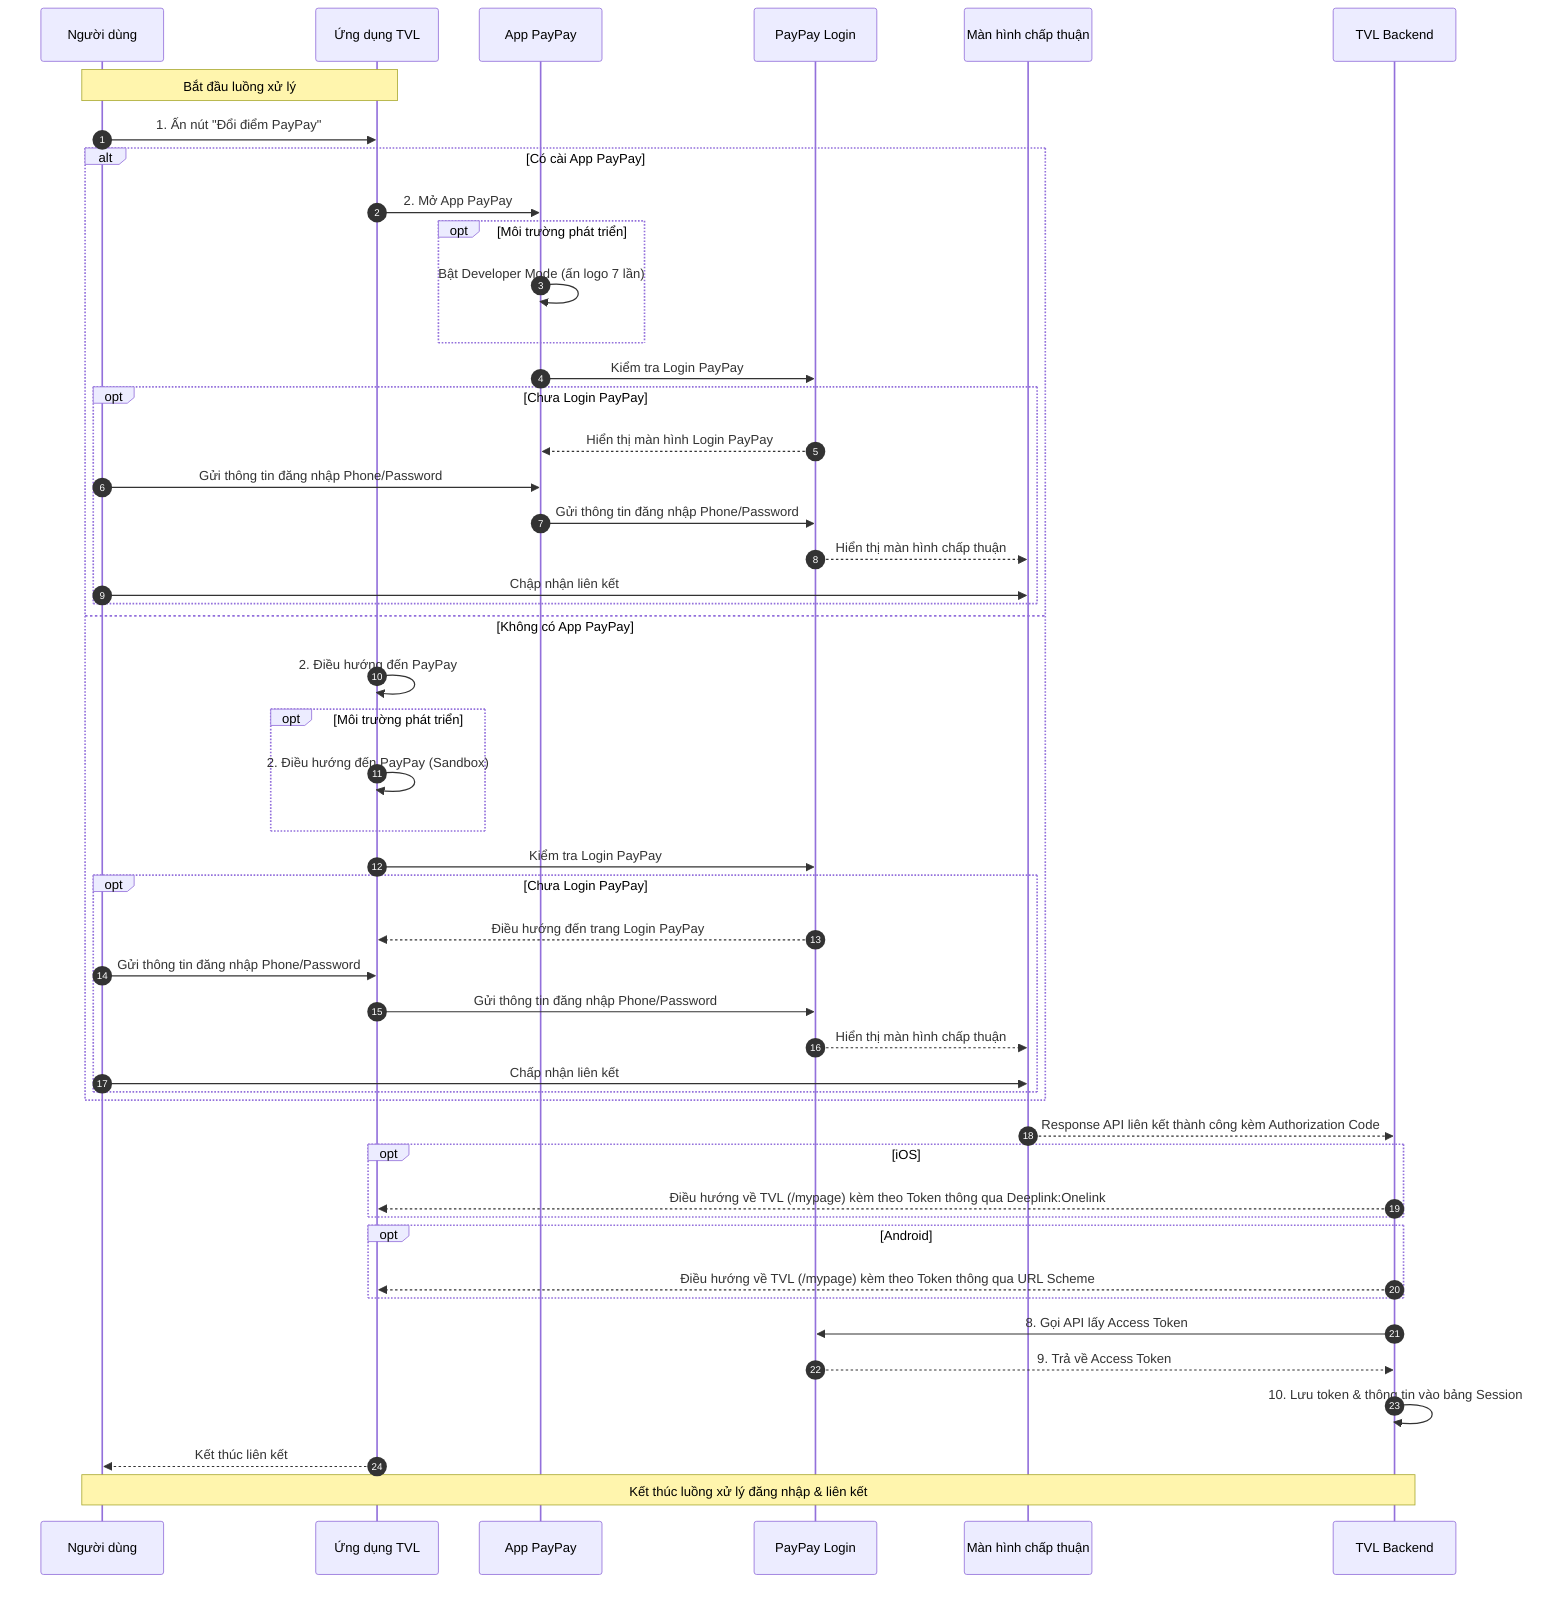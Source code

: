 sequenceDiagram
  autonumber
  participant User as Người dùng
  participant TVLApp as Ứng dụng TVL
  participant PayPayApp as App PayPay
  participant PayPayLogin as PayPay Login
  participant Consent as Màn hình chấp thuận
  participant TVLBE as TVL Backend

  Note over User,TVLApp: Bắt đầu luồng xử lý
  
  User->>TVLApp: 1. Ấn nút "Đổi điểm PayPay"
  alt Có cài App PayPay
    TVLApp->>PayPayApp: 2. Mở App PayPay
    

    opt Môi trường phát triển
      PayPayApp->>PayPayApp: Bật Developer Mode (ấn logo 7 lần)

    end
    PayPayApp->>PayPayLogin: Kiểm tra Login PayPay

    opt Chưa Login PayPay
      PayPayLogin-->>PayPayApp: Hiển thị màn hình Login PayPay
      User->>PayPayApp: Gửi thông tin đăng nhập Phone/Password
      PayPayApp->>PayPayLogin: Gửi thông tin đăng nhập Phone/Password
      PayPayLogin-->>Consent: Hiển thị màn hình chấp thuận 
      User->>Consent: Chập nhận liên kết
      
    end
  
  else Không có App PayPay
    TVLApp->>TVLApp: 2. Điều hướng đến PayPay
    opt Môi trường phát triển
      TVLApp->>TVLApp: 2. Điều hướng đến PayPay (Sandbox)
    end
    TVLApp->>PayPayLogin: Kiểm tra Login PayPay

    opt Chưa Login PayPay
      PayPayLogin-->>TVLApp: Điều hướng đến trang Login PayPay
      User->>TVLApp: Gửi thông tin đăng nhập Phone/Password
      TVLApp->>PayPayLogin: Gửi thông tin đăng nhập Phone/Password
      PayPayLogin-->>Consent: Hiển thị màn hình chấp thuận 
      User->>Consent: Chấp nhận liên kết
    end
    
  end
  Consent-->>TVLBE: Response API liên kết thành công kèm Authorization Code
  opt iOS
  TVLBE-->>TVLApp: Điều hướng về TVL (/mypage) kèm theo Token thông qua Deeplink:Onelink
  end
  opt Android
  TVLBE-->>TVLApp: Điều hướng về TVL (/mypage) kèm theo Token thông qua URL Scheme
  end
  
  TVLBE->>PayPayLogin: 8. Gọi API lấy Access Token
  PayPayLogin-->>TVLBE: 9. Trả về Access Token
  TVLBE->>TVLBE: 10. Lưu token & thông tin vào bảng Session
  TVLApp-->>User: Kết thúc liên kết


  Note over User,TVLBE: Kết thúc luồng xử lý đăng nhập & liên kết